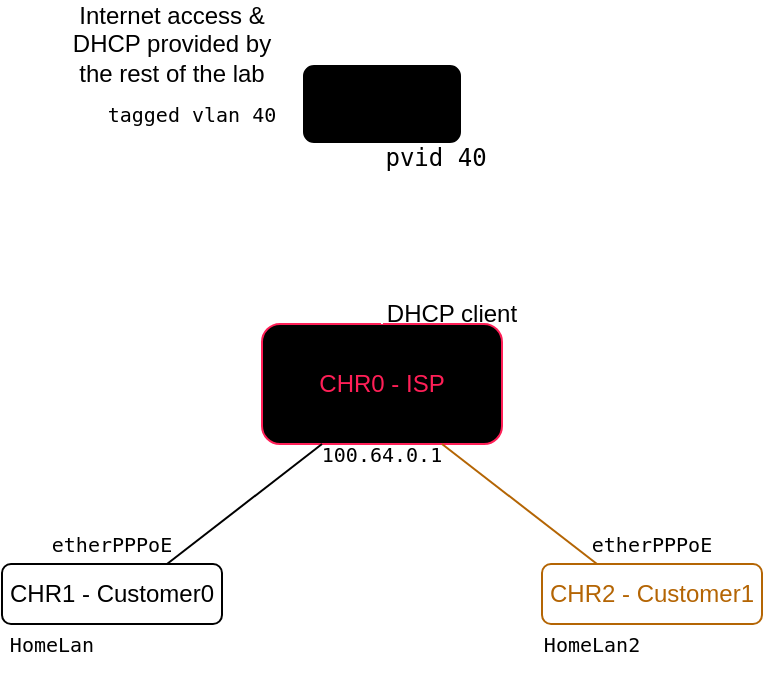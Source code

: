 <mxfile version="28.0.9">
  <diagram name="Page-1" id="nKetfk8LQpatR1D8_w2I">
    <mxGraphModel dx="543" dy="346" grid="1" gridSize="10" guides="1" tooltips="1" connect="1" arrows="1" fold="1" page="1" pageScale="1" pageWidth="850" pageHeight="1100" math="0" shadow="0">
      <root>
        <mxCell id="0" />
        <mxCell id="1" parent="0" />
        <mxCell id="Fn09qu7Amey5VSThe5sa-1" value="&lt;span style=&quot;color: light-dark(rgb(255, 31, 87), rgb(255, 31, 87));&quot;&gt;CHR0 - ISP&lt;/span&gt;" style="rounded=1;whiteSpace=wrap;html=1;fillColor=light-dark(#000000,#1A1A1A);strokeColor=light-dark(#FF1F57,#FF1F57);" vertex="1" parent="1">
          <mxGeometry x="340" y="330" width="120" height="60" as="geometry" />
        </mxCell>
        <mxCell id="Fn09qu7Amey5VSThe5sa-2" value="&lt;pre&gt;vmbr0&lt;/pre&gt;" style="rounded=1;whiteSpace=wrap;html=1;fillColor=light-dark(#000000,#1A1A1A);strokeColor=light-dark(#FFFFFF,#FF862C);" vertex="1" parent="1">
          <mxGeometry x="360" y="200" width="80" height="40" as="geometry" />
        </mxCell>
        <mxCell id="Fn09qu7Amey5VSThe5sa-3" value="" style="endArrow=none;html=1;rounded=0;entryX=0.5;entryY=1;entryDx=0;entryDy=0;exitX=0.5;exitY=0;exitDx=0;exitDy=0;strokeColor=light-dark(#FFFFFF,#FF862C);" edge="1" parent="1" source="Fn09qu7Amey5VSThe5sa-1" target="Fn09qu7Amey5VSThe5sa-2">
          <mxGeometry width="50" height="50" relative="1" as="geometry">
            <mxPoint x="410" y="320" as="sourcePoint" />
            <mxPoint x="460" y="270" as="targetPoint" />
          </mxGeometry>
        </mxCell>
        <mxCell id="Fn09qu7Amey5VSThe5sa-4" value="DHCP client" style="text;html=1;align=center;verticalAlign=middle;whiteSpace=wrap;rounded=0;" vertex="1" parent="1">
          <mxGeometry x="400" y="320" width="70" height="10" as="geometry" />
        </mxCell>
        <mxCell id="Fn09qu7Amey5VSThe5sa-5" value="&lt;pre&gt;pvid 40&lt;/pre&gt;" style="text;html=1;align=center;verticalAlign=middle;whiteSpace=wrap;rounded=0;" vertex="1" parent="1">
          <mxGeometry x="402" y="242" width="50" height="10" as="geometry" />
        </mxCell>
        <mxCell id="Fn09qu7Amey5VSThe5sa-6" value="&lt;span style=&quot;color: light-dark(rgb(0, 0, 0), rgb(255, 100, 58));&quot;&gt;CHR1 - Customer0&lt;/span&gt;" style="rounded=1;whiteSpace=wrap;html=1;strokeColor=light-dark(#000000,#FF643A);" vertex="1" parent="1">
          <mxGeometry x="210" y="450" width="110" height="30" as="geometry" />
        </mxCell>
        <mxCell id="Fn09qu7Amey5VSThe5sa-7" value="" style="endArrow=none;html=1;rounded=0;exitX=0.75;exitY=0;exitDx=0;exitDy=0;entryX=0.25;entryY=1;entryDx=0;entryDy=0;strokeColor=light-dark(#000000,#FF643A);" edge="1" parent="1" source="Fn09qu7Amey5VSThe5sa-6" target="Fn09qu7Amey5VSThe5sa-1">
          <mxGeometry width="50" height="50" relative="1" as="geometry">
            <mxPoint x="370" y="460" as="sourcePoint" />
            <mxPoint x="420" y="410" as="targetPoint" />
          </mxGeometry>
        </mxCell>
        <mxCell id="Fn09qu7Amey5VSThe5sa-8" value="&lt;span style=&quot;color: light-dark(rgb(180, 101, 4), rgb(255, 65, 73));&quot;&gt;CHR2 - Customer1&lt;/span&gt;" style="rounded=1;whiteSpace=wrap;html=1;strokeColor=light-dark(#B46504,#FF4149);" vertex="1" parent="1">
          <mxGeometry x="480" y="450" width="110" height="30" as="geometry" />
        </mxCell>
        <mxCell id="Fn09qu7Amey5VSThe5sa-9" value="" style="endArrow=none;html=1;rounded=0;entryX=0.75;entryY=1;entryDx=0;entryDy=0;exitX=0.25;exitY=0;exitDx=0;exitDy=0;strokeColor=light-dark(#B46504,#FF4149);" edge="1" parent="1" source="Fn09qu7Amey5VSThe5sa-8" target="Fn09qu7Amey5VSThe5sa-1">
          <mxGeometry width="50" height="50" relative="1" as="geometry">
            <mxPoint x="360" y="380" as="sourcePoint" />
            <mxPoint x="410" y="330" as="targetPoint" />
          </mxGeometry>
        </mxCell>
        <mxCell id="Fn09qu7Amey5VSThe5sa-10" value="&lt;pre&gt;&lt;font style=&quot;font-size: 10px;&quot;&gt;etherPPPoE&lt;/font&gt;&lt;/pre&gt;" style="text;html=1;align=center;verticalAlign=middle;whiteSpace=wrap;rounded=0;" vertex="1" parent="1">
          <mxGeometry x="230" y="430" width="70" height="20" as="geometry" />
        </mxCell>
        <mxCell id="Fn09qu7Amey5VSThe5sa-11" value="&lt;pre&gt;&lt;font style=&quot;font-size: 10px;&quot;&gt;etherPPPoE&lt;/font&gt;&lt;/pre&gt;" style="text;html=1;align=center;verticalAlign=middle;whiteSpace=wrap;rounded=0;" vertex="1" parent="1">
          <mxGeometry x="500" y="430" width="70" height="20" as="geometry" />
        </mxCell>
        <mxCell id="Fn09qu7Amey5VSThe5sa-12" value="&lt;pre&gt;&lt;font style=&quot;font-size: 10px;&quot;&gt;HomeLan&lt;/font&gt;&lt;/pre&gt;" style="text;html=1;align=center;verticalAlign=middle;whiteSpace=wrap;rounded=0;" vertex="1" parent="1">
          <mxGeometry x="210" y="480" width="50" height="20" as="geometry" />
        </mxCell>
        <mxCell id="Fn09qu7Amey5VSThe5sa-13" value="&lt;pre&gt;&lt;font style=&quot;font-size: 10px;&quot;&gt;HomeLan2&lt;/font&gt;&lt;/pre&gt;" style="text;html=1;align=center;verticalAlign=middle;whiteSpace=wrap;rounded=0;" vertex="1" parent="1">
          <mxGeometry x="480" y="480" width="50" height="20" as="geometry" />
        </mxCell>
        <mxCell id="Fn09qu7Amey5VSThe5sa-14" value="&lt;pre&gt;&lt;font style=&quot;font-size: 10px;&quot;&gt;100.64.0.1&lt;/font&gt;&lt;/pre&gt;" style="text;html=1;align=center;verticalAlign=middle;whiteSpace=wrap;rounded=0;" vertex="1" parent="1">
          <mxGeometry x="365" y="390" width="70" height="10" as="geometry" />
        </mxCell>
        <mxCell id="Fn09qu7Amey5VSThe5sa-15" value="" style="endArrow=openThin;html=1;rounded=0;exitX=0;exitY=0.5;exitDx=0;exitDy=0;strokeColor=light-dark(#FFFFFF,#FF862C);endFill=0;strokeWidth=2;" edge="1" parent="1" source="Fn09qu7Amey5VSThe5sa-2">
          <mxGeometry width="50" height="50" relative="1" as="geometry">
            <mxPoint x="350" y="290" as="sourcePoint" />
            <mxPoint x="240" y="220" as="targetPoint" />
          </mxGeometry>
        </mxCell>
        <mxCell id="Fn09qu7Amey5VSThe5sa-16" value="Internet access &amp;amp; DHCP provided by the rest of the lab" style="text;html=1;align=center;verticalAlign=middle;whiteSpace=wrap;rounded=0;" vertex="1" parent="1">
          <mxGeometry x="240" y="170" width="110" height="40" as="geometry" />
        </mxCell>
        <mxCell id="Fn09qu7Amey5VSThe5sa-17" value="&lt;pre&gt;&lt;font style=&quot;font-size: 10px;&quot;&gt;tagged vlan 40&lt;/font&gt;&lt;/pre&gt;" style="text;html=1;align=center;verticalAlign=middle;whiteSpace=wrap;rounded=0;" vertex="1" parent="1">
          <mxGeometry x="260" y="220" width="90" height="10" as="geometry" />
        </mxCell>
      </root>
    </mxGraphModel>
  </diagram>
</mxfile>
